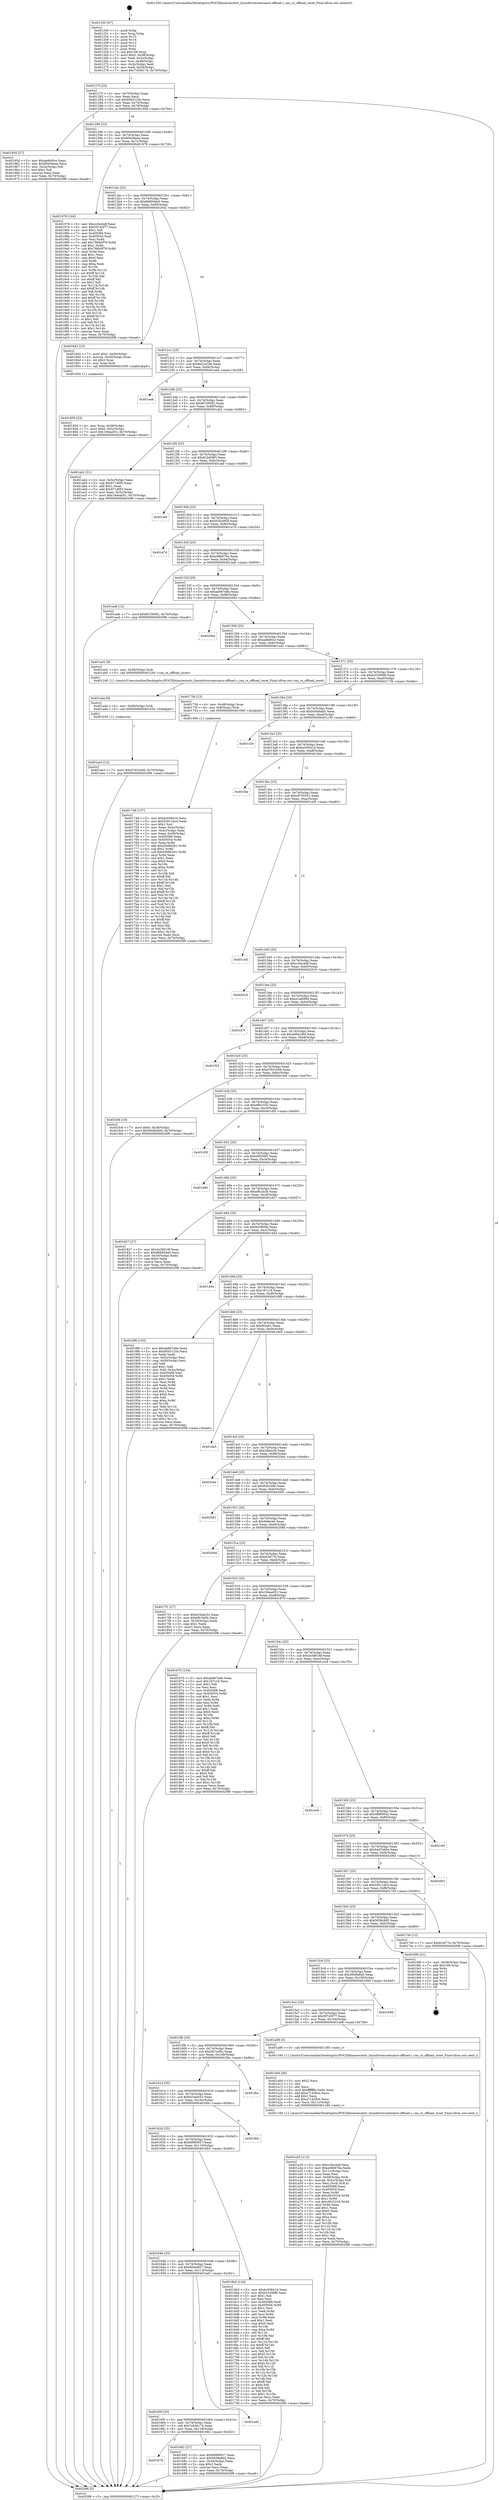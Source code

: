 digraph "0x401250" {
  label = "0x401250 (/mnt/c/Users/mathe/Desktop/tcc/POCII/binaries/extr_linuxdriversnetcanrx-offload.c_can_rx_offload_reset_Final-ollvm.out::main(0))"
  labelloc = "t"
  node[shape=record]

  Entry [label="",width=0.3,height=0.3,shape=circle,fillcolor=black,style=filled]
  "0x40127f" [label="{
     0x40127f [23]\l
     | [instrs]\l
     &nbsp;&nbsp;0x40127f \<+3\>: mov -0x70(%rbp),%eax\l
     &nbsp;&nbsp;0x401282 \<+2\>: mov %eax,%ecx\l
     &nbsp;&nbsp;0x401284 \<+6\>: sub $0x8563125e,%ecx\l
     &nbsp;&nbsp;0x40128a \<+3\>: mov %eax,-0x74(%rbp)\l
     &nbsp;&nbsp;0x40128d \<+3\>: mov %ecx,-0x78(%rbp)\l
     &nbsp;&nbsp;0x401290 \<+6\>: je 000000000040195d \<main+0x70d\>\l
  }"]
  "0x40195d" [label="{
     0x40195d [27]\l
     | [instrs]\l
     &nbsp;&nbsp;0x40195d \<+5\>: mov $0xaefe00ce,%eax\l
     &nbsp;&nbsp;0x401962 \<+5\>: mov $0x85e56eaa,%ecx\l
     &nbsp;&nbsp;0x401967 \<+3\>: mov -0x2a(%rbp),%dl\l
     &nbsp;&nbsp;0x40196a \<+3\>: test $0x1,%dl\l
     &nbsp;&nbsp;0x40196d \<+3\>: cmovne %ecx,%eax\l
     &nbsp;&nbsp;0x401970 \<+3\>: mov %eax,-0x70(%rbp)\l
     &nbsp;&nbsp;0x401973 \<+5\>: jmp 00000000004020f6 \<main+0xea6\>\l
  }"]
  "0x401296" [label="{
     0x401296 [22]\l
     | [instrs]\l
     &nbsp;&nbsp;0x401296 \<+5\>: jmp 000000000040129b \<main+0x4b\>\l
     &nbsp;&nbsp;0x40129b \<+3\>: mov -0x74(%rbp),%eax\l
     &nbsp;&nbsp;0x40129e \<+5\>: sub $0x85e56eaa,%eax\l
     &nbsp;&nbsp;0x4012a3 \<+3\>: mov %eax,-0x7c(%rbp)\l
     &nbsp;&nbsp;0x4012a6 \<+6\>: je 0000000000401978 \<main+0x728\>\l
  }"]
  Exit [label="",width=0.3,height=0.3,shape=circle,fillcolor=black,style=filled,peripheries=2]
  "0x401978" [label="{
     0x401978 [144]\l
     | [instrs]\l
     &nbsp;&nbsp;0x401978 \<+5\>: mov $0xcc0ecbdf,%eax\l
     &nbsp;&nbsp;0x40197d \<+5\>: mov $0x59745f77,%ecx\l
     &nbsp;&nbsp;0x401982 \<+2\>: mov $0x1,%dl\l
     &nbsp;&nbsp;0x401984 \<+7\>: mov 0x405068,%esi\l
     &nbsp;&nbsp;0x40198b \<+7\>: mov 0x405054,%edi\l
     &nbsp;&nbsp;0x401992 \<+3\>: mov %esi,%r8d\l
     &nbsp;&nbsp;0x401995 \<+7\>: add $0x786b0f79,%r8d\l
     &nbsp;&nbsp;0x40199c \<+4\>: sub $0x1,%r8d\l
     &nbsp;&nbsp;0x4019a0 \<+7\>: sub $0x786b0f79,%r8d\l
     &nbsp;&nbsp;0x4019a7 \<+4\>: imul %r8d,%esi\l
     &nbsp;&nbsp;0x4019ab \<+3\>: and $0x1,%esi\l
     &nbsp;&nbsp;0x4019ae \<+3\>: cmp $0x0,%esi\l
     &nbsp;&nbsp;0x4019b1 \<+4\>: sete %r9b\l
     &nbsp;&nbsp;0x4019b5 \<+3\>: cmp $0xa,%edi\l
     &nbsp;&nbsp;0x4019b8 \<+4\>: setl %r10b\l
     &nbsp;&nbsp;0x4019bc \<+3\>: mov %r9b,%r11b\l
     &nbsp;&nbsp;0x4019bf \<+4\>: xor $0xff,%r11b\l
     &nbsp;&nbsp;0x4019c3 \<+3\>: mov %r10b,%bl\l
     &nbsp;&nbsp;0x4019c6 \<+3\>: xor $0xff,%bl\l
     &nbsp;&nbsp;0x4019c9 \<+3\>: xor $0x1,%dl\l
     &nbsp;&nbsp;0x4019cc \<+3\>: mov %r11b,%r14b\l
     &nbsp;&nbsp;0x4019cf \<+4\>: and $0xff,%r14b\l
     &nbsp;&nbsp;0x4019d3 \<+3\>: and %dl,%r9b\l
     &nbsp;&nbsp;0x4019d6 \<+3\>: mov %bl,%r15b\l
     &nbsp;&nbsp;0x4019d9 \<+4\>: and $0xff,%r15b\l
     &nbsp;&nbsp;0x4019dd \<+3\>: and %dl,%r10b\l
     &nbsp;&nbsp;0x4019e0 \<+3\>: or %r9b,%r14b\l
     &nbsp;&nbsp;0x4019e3 \<+3\>: or %r10b,%r15b\l
     &nbsp;&nbsp;0x4019e6 \<+3\>: xor %r15b,%r14b\l
     &nbsp;&nbsp;0x4019e9 \<+3\>: or %bl,%r11b\l
     &nbsp;&nbsp;0x4019ec \<+4\>: xor $0xff,%r11b\l
     &nbsp;&nbsp;0x4019f0 \<+3\>: or $0x1,%dl\l
     &nbsp;&nbsp;0x4019f3 \<+3\>: and %dl,%r11b\l
     &nbsp;&nbsp;0x4019f6 \<+3\>: or %r11b,%r14b\l
     &nbsp;&nbsp;0x4019f9 \<+4\>: test $0x1,%r14b\l
     &nbsp;&nbsp;0x4019fd \<+3\>: cmovne %ecx,%eax\l
     &nbsp;&nbsp;0x401a00 \<+3\>: mov %eax,-0x70(%rbp)\l
     &nbsp;&nbsp;0x401a03 \<+5\>: jmp 00000000004020f6 \<main+0xea6\>\l
  }"]
  "0x4012ac" [label="{
     0x4012ac [22]\l
     | [instrs]\l
     &nbsp;&nbsp;0x4012ac \<+5\>: jmp 00000000004012b1 \<main+0x61\>\l
     &nbsp;&nbsp;0x4012b1 \<+3\>: mov -0x74(%rbp),%eax\l
     &nbsp;&nbsp;0x4012b4 \<+5\>: sub $0x86693da0,%eax\l
     &nbsp;&nbsp;0x4012b9 \<+3\>: mov %eax,-0x80(%rbp)\l
     &nbsp;&nbsp;0x4012bc \<+6\>: je 0000000000401842 \<main+0x5f2\>\l
  }"]
  "0x401ae3" [label="{
     0x401ae3 [12]\l
     | [instrs]\l
     &nbsp;&nbsp;0x401ae3 \<+7\>: movl $0xd7931b56,-0x70(%rbp)\l
     &nbsp;&nbsp;0x401aea \<+5\>: jmp 00000000004020f6 \<main+0xea6\>\l
  }"]
  "0x401842" [label="{
     0x401842 [23]\l
     | [instrs]\l
     &nbsp;&nbsp;0x401842 \<+7\>: movl $0x1,-0x50(%rbp)\l
     &nbsp;&nbsp;0x401849 \<+4\>: movslq -0x50(%rbp),%rax\l
     &nbsp;&nbsp;0x40184d \<+4\>: shl $0x2,%rax\l
     &nbsp;&nbsp;0x401851 \<+3\>: mov %rax,%rdi\l
     &nbsp;&nbsp;0x401854 \<+5\>: call 0000000000401050 \<malloc@plt\>\l
     | [calls]\l
     &nbsp;&nbsp;0x401050 \{1\} (unknown)\l
  }"]
  "0x4012c2" [label="{
     0x4012c2 [25]\l
     | [instrs]\l
     &nbsp;&nbsp;0x4012c2 \<+5\>: jmp 00000000004012c7 \<main+0x77\>\l
     &nbsp;&nbsp;0x4012c7 \<+3\>: mov -0x74(%rbp),%eax\l
     &nbsp;&nbsp;0x4012ca \<+5\>: sub $0x8e22e34e,%eax\l
     &nbsp;&nbsp;0x4012cf \<+6\>: mov %eax,-0x84(%rbp)\l
     &nbsp;&nbsp;0x4012d5 \<+6\>: je 0000000000401ea8 \<main+0xc58\>\l
  }"]
  "0x401ada" [label="{
     0x401ada [9]\l
     | [instrs]\l
     &nbsp;&nbsp;0x401ada \<+4\>: mov -0x58(%rbp),%rdi\l
     &nbsp;&nbsp;0x401ade \<+5\>: call 0000000000401030 \<free@plt\>\l
     | [calls]\l
     &nbsp;&nbsp;0x401030 \{1\} (unknown)\l
  }"]
  "0x401ea8" [label="{
     0x401ea8\l
  }", style=dashed]
  "0x4012db" [label="{
     0x4012db [25]\l
     | [instrs]\l
     &nbsp;&nbsp;0x4012db \<+5\>: jmp 00000000004012e0 \<main+0x90\>\l
     &nbsp;&nbsp;0x4012e0 \<+3\>: mov -0x74(%rbp),%eax\l
     &nbsp;&nbsp;0x4012e3 \<+5\>: sub $0x8f159562,%eax\l
     &nbsp;&nbsp;0x4012e8 \<+6\>: mov %eax,-0x88(%rbp)\l
     &nbsp;&nbsp;0x4012ee \<+6\>: je 0000000000401ab2 \<main+0x862\>\l
  }"]
  "0x401a35" [label="{
     0x401a35 [113]\l
     | [instrs]\l
     &nbsp;&nbsp;0x401a35 \<+5\>: mov $0xcc0ecbdf,%ecx\l
     &nbsp;&nbsp;0x401a3a \<+5\>: mov $0xa58b676a,%edx\l
     &nbsp;&nbsp;0x401a3f \<+6\>: mov -0x11c(%rbp),%esi\l
     &nbsp;&nbsp;0x401a45 \<+3\>: imul %eax,%esi\l
     &nbsp;&nbsp;0x401a48 \<+4\>: mov -0x58(%rbp),%rdi\l
     &nbsp;&nbsp;0x401a4c \<+4\>: movslq -0x5c(%rbp),%r8\l
     &nbsp;&nbsp;0x401a50 \<+4\>: mov %esi,(%rdi,%r8,4)\l
     &nbsp;&nbsp;0x401a54 \<+7\>: mov 0x405068,%eax\l
     &nbsp;&nbsp;0x401a5b \<+7\>: mov 0x405054,%esi\l
     &nbsp;&nbsp;0x401a62 \<+3\>: mov %eax,%r9d\l
     &nbsp;&nbsp;0x401a65 \<+7\>: add $0xcf433316,%r9d\l
     &nbsp;&nbsp;0x401a6c \<+4\>: sub $0x1,%r9d\l
     &nbsp;&nbsp;0x401a70 \<+7\>: sub $0xcf433316,%r9d\l
     &nbsp;&nbsp;0x401a77 \<+4\>: imul %r9d,%eax\l
     &nbsp;&nbsp;0x401a7b \<+3\>: and $0x1,%eax\l
     &nbsp;&nbsp;0x401a7e \<+3\>: cmp $0x0,%eax\l
     &nbsp;&nbsp;0x401a81 \<+4\>: sete %r10b\l
     &nbsp;&nbsp;0x401a85 \<+3\>: cmp $0xa,%esi\l
     &nbsp;&nbsp;0x401a88 \<+4\>: setl %r11b\l
     &nbsp;&nbsp;0x401a8c \<+3\>: mov %r10b,%bl\l
     &nbsp;&nbsp;0x401a8f \<+3\>: and %r11b,%bl\l
     &nbsp;&nbsp;0x401a92 \<+3\>: xor %r11b,%r10b\l
     &nbsp;&nbsp;0x401a95 \<+3\>: or %r10b,%bl\l
     &nbsp;&nbsp;0x401a98 \<+3\>: test $0x1,%bl\l
     &nbsp;&nbsp;0x401a9b \<+3\>: cmovne %edx,%ecx\l
     &nbsp;&nbsp;0x401a9e \<+3\>: mov %ecx,-0x70(%rbp)\l
     &nbsp;&nbsp;0x401aa1 \<+5\>: jmp 00000000004020f6 \<main+0xea6\>\l
  }"]
  "0x401ab2" [label="{
     0x401ab2 [31]\l
     | [instrs]\l
     &nbsp;&nbsp;0x401ab2 \<+3\>: mov -0x5c(%rbp),%eax\l
     &nbsp;&nbsp;0x401ab5 \<+5\>: sub $0x871d0f3,%eax\l
     &nbsp;&nbsp;0x401aba \<+3\>: add $0x1,%eax\l
     &nbsp;&nbsp;0x401abd \<+5\>: add $0x871d0f3,%eax\l
     &nbsp;&nbsp;0x401ac2 \<+3\>: mov %eax,-0x5c(%rbp)\l
     &nbsp;&nbsp;0x401ac5 \<+7\>: movl $0x194ea051,-0x70(%rbp)\l
     &nbsp;&nbsp;0x401acc \<+5\>: jmp 00000000004020f6 \<main+0xea6\>\l
  }"]
  "0x4012f4" [label="{
     0x4012f4 [25]\l
     | [instrs]\l
     &nbsp;&nbsp;0x4012f4 \<+5\>: jmp 00000000004012f9 \<main+0xa9\>\l
     &nbsp;&nbsp;0x4012f9 \<+3\>: mov -0x74(%rbp),%eax\l
     &nbsp;&nbsp;0x4012fc \<+5\>: sub $0x91bd58f3,%eax\l
     &nbsp;&nbsp;0x401301 \<+6\>: mov %eax,-0x8c(%rbp)\l
     &nbsp;&nbsp;0x401307 \<+6\>: je 0000000000401aef \<main+0x89f\>\l
  }"]
  "0x401a0d" [label="{
     0x401a0d [40]\l
     | [instrs]\l
     &nbsp;&nbsp;0x401a0d \<+5\>: mov $0x2,%ecx\l
     &nbsp;&nbsp;0x401a12 \<+1\>: cltd\l
     &nbsp;&nbsp;0x401a13 \<+2\>: idiv %ecx\l
     &nbsp;&nbsp;0x401a15 \<+6\>: imul $0xfffffffe,%edx,%ecx\l
     &nbsp;&nbsp;0x401a1b \<+6\>: add $0xa71426ce,%ecx\l
     &nbsp;&nbsp;0x401a21 \<+3\>: add $0x1,%ecx\l
     &nbsp;&nbsp;0x401a24 \<+6\>: sub $0xa71426ce,%ecx\l
     &nbsp;&nbsp;0x401a2a \<+6\>: mov %ecx,-0x11c(%rbp)\l
     &nbsp;&nbsp;0x401a30 \<+5\>: call 0000000000401160 \<next_i\>\l
     | [calls]\l
     &nbsp;&nbsp;0x401160 \{1\} (/mnt/c/Users/mathe/Desktop/tcc/POCII/binaries/extr_linuxdriversnetcanrx-offload.c_can_rx_offload_reset_Final-ollvm.out::next_i)\l
  }"]
  "0x401aef" [label="{
     0x401aef\l
  }", style=dashed]
  "0x40130d" [label="{
     0x40130d [25]\l
     | [instrs]\l
     &nbsp;&nbsp;0x40130d \<+5\>: jmp 0000000000401312 \<main+0xc2\>\l
     &nbsp;&nbsp;0x401312 \<+3\>: mov -0x74(%rbp),%eax\l
     &nbsp;&nbsp;0x401315 \<+5\>: sub $0x9282d65f,%eax\l
     &nbsp;&nbsp;0x40131a \<+6\>: mov %eax,-0x90(%rbp)\l
     &nbsp;&nbsp;0x401320 \<+6\>: je 0000000000401e7d \<main+0xc2d\>\l
  }"]
  "0x401859" [label="{
     0x401859 [23]\l
     | [instrs]\l
     &nbsp;&nbsp;0x401859 \<+4\>: mov %rax,-0x58(%rbp)\l
     &nbsp;&nbsp;0x40185d \<+7\>: movl $0x0,-0x5c(%rbp)\l
     &nbsp;&nbsp;0x401864 \<+7\>: movl $0x194ea051,-0x70(%rbp)\l
     &nbsp;&nbsp;0x40186b \<+5\>: jmp 00000000004020f6 \<main+0xea6\>\l
  }"]
  "0x401e7d" [label="{
     0x401e7d\l
  }", style=dashed]
  "0x401326" [label="{
     0x401326 [25]\l
     | [instrs]\l
     &nbsp;&nbsp;0x401326 \<+5\>: jmp 000000000040132b \<main+0xdb\>\l
     &nbsp;&nbsp;0x40132b \<+3\>: mov -0x74(%rbp),%eax\l
     &nbsp;&nbsp;0x40132e \<+5\>: sub $0xa58b676a,%eax\l
     &nbsp;&nbsp;0x401333 \<+6\>: mov %eax,-0x94(%rbp)\l
     &nbsp;&nbsp;0x401339 \<+6\>: je 0000000000401aa6 \<main+0x856\>\l
  }"]
  "0x401748" [label="{
     0x401748 [157]\l
     | [instrs]\l
     &nbsp;&nbsp;0x401748 \<+5\>: mov $0xbc05641d,%ecx\l
     &nbsp;&nbsp;0x40174d \<+5\>: mov $0x55611dc4,%edx\l
     &nbsp;&nbsp;0x401752 \<+3\>: mov $0x1,%sil\l
     &nbsp;&nbsp;0x401755 \<+3\>: mov %eax,-0x4c(%rbp)\l
     &nbsp;&nbsp;0x401758 \<+3\>: mov -0x4c(%rbp),%eax\l
     &nbsp;&nbsp;0x40175b \<+3\>: mov %eax,-0x30(%rbp)\l
     &nbsp;&nbsp;0x40175e \<+7\>: mov 0x405068,%eax\l
     &nbsp;&nbsp;0x401765 \<+8\>: mov 0x405054,%r8d\l
     &nbsp;&nbsp;0x40176d \<+3\>: mov %eax,%r9d\l
     &nbsp;&nbsp;0x401770 \<+7\>: add $0xd3b80261,%r9d\l
     &nbsp;&nbsp;0x401777 \<+4\>: sub $0x1,%r9d\l
     &nbsp;&nbsp;0x40177b \<+7\>: sub $0xd3b80261,%r9d\l
     &nbsp;&nbsp;0x401782 \<+4\>: imul %r9d,%eax\l
     &nbsp;&nbsp;0x401786 \<+3\>: and $0x1,%eax\l
     &nbsp;&nbsp;0x401789 \<+3\>: cmp $0x0,%eax\l
     &nbsp;&nbsp;0x40178c \<+4\>: sete %r10b\l
     &nbsp;&nbsp;0x401790 \<+4\>: cmp $0xa,%r8d\l
     &nbsp;&nbsp;0x401794 \<+4\>: setl %r11b\l
     &nbsp;&nbsp;0x401798 \<+3\>: mov %r10b,%bl\l
     &nbsp;&nbsp;0x40179b \<+3\>: xor $0xff,%bl\l
     &nbsp;&nbsp;0x40179e \<+3\>: mov %r11b,%r14b\l
     &nbsp;&nbsp;0x4017a1 \<+4\>: xor $0xff,%r14b\l
     &nbsp;&nbsp;0x4017a5 \<+4\>: xor $0x1,%sil\l
     &nbsp;&nbsp;0x4017a9 \<+3\>: mov %bl,%r15b\l
     &nbsp;&nbsp;0x4017ac \<+4\>: and $0xff,%r15b\l
     &nbsp;&nbsp;0x4017b0 \<+3\>: and %sil,%r10b\l
     &nbsp;&nbsp;0x4017b3 \<+3\>: mov %r14b,%r12b\l
     &nbsp;&nbsp;0x4017b6 \<+4\>: and $0xff,%r12b\l
     &nbsp;&nbsp;0x4017ba \<+3\>: and %sil,%r11b\l
     &nbsp;&nbsp;0x4017bd \<+3\>: or %r10b,%r15b\l
     &nbsp;&nbsp;0x4017c0 \<+3\>: or %r11b,%r12b\l
     &nbsp;&nbsp;0x4017c3 \<+3\>: xor %r12b,%r15b\l
     &nbsp;&nbsp;0x4017c6 \<+3\>: or %r14b,%bl\l
     &nbsp;&nbsp;0x4017c9 \<+3\>: xor $0xff,%bl\l
     &nbsp;&nbsp;0x4017cc \<+4\>: or $0x1,%sil\l
     &nbsp;&nbsp;0x4017d0 \<+3\>: and %sil,%bl\l
     &nbsp;&nbsp;0x4017d3 \<+3\>: or %bl,%r15b\l
     &nbsp;&nbsp;0x4017d6 \<+4\>: test $0x1,%r15b\l
     &nbsp;&nbsp;0x4017da \<+3\>: cmovne %edx,%ecx\l
     &nbsp;&nbsp;0x4017dd \<+3\>: mov %ecx,-0x70(%rbp)\l
     &nbsp;&nbsp;0x4017e0 \<+5\>: jmp 00000000004020f6 \<main+0xea6\>\l
  }"]
  "0x401aa6" [label="{
     0x401aa6 [12]\l
     | [instrs]\l
     &nbsp;&nbsp;0x401aa6 \<+7\>: movl $0x8f159562,-0x70(%rbp)\l
     &nbsp;&nbsp;0x401aad \<+5\>: jmp 00000000004020f6 \<main+0xea6\>\l
  }"]
  "0x40133f" [label="{
     0x40133f [25]\l
     | [instrs]\l
     &nbsp;&nbsp;0x40133f \<+5\>: jmp 0000000000401344 \<main+0xf4\>\l
     &nbsp;&nbsp;0x401344 \<+3\>: mov -0x74(%rbp),%eax\l
     &nbsp;&nbsp;0x401347 \<+5\>: sub $0xab667a9e,%eax\l
     &nbsp;&nbsp;0x40134c \<+6\>: mov %eax,-0x98(%rbp)\l
     &nbsp;&nbsp;0x401352 \<+6\>: je 000000000040200a \<main+0xdba\>\l
  }"]
  "0x401250" [label="{
     0x401250 [47]\l
     | [instrs]\l
     &nbsp;&nbsp;0x401250 \<+1\>: push %rbp\l
     &nbsp;&nbsp;0x401251 \<+3\>: mov %rsp,%rbp\l
     &nbsp;&nbsp;0x401254 \<+2\>: push %r15\l
     &nbsp;&nbsp;0x401256 \<+2\>: push %r14\l
     &nbsp;&nbsp;0x401258 \<+2\>: push %r13\l
     &nbsp;&nbsp;0x40125a \<+2\>: push %r12\l
     &nbsp;&nbsp;0x40125c \<+1\>: push %rbx\l
     &nbsp;&nbsp;0x40125d \<+7\>: sub $0x108,%rsp\l
     &nbsp;&nbsp;0x401264 \<+7\>: movl $0x0,-0x38(%rbp)\l
     &nbsp;&nbsp;0x40126b \<+3\>: mov %edi,-0x3c(%rbp)\l
     &nbsp;&nbsp;0x40126e \<+4\>: mov %rsi,-0x48(%rbp)\l
     &nbsp;&nbsp;0x401272 \<+3\>: mov -0x3c(%rbp),%edi\l
     &nbsp;&nbsp;0x401275 \<+3\>: mov %edi,-0x34(%rbp)\l
     &nbsp;&nbsp;0x401278 \<+7\>: movl $0x7c936174,-0x70(%rbp)\l
  }"]
  "0x40200a" [label="{
     0x40200a\l
  }", style=dashed]
  "0x401358" [label="{
     0x401358 [25]\l
     | [instrs]\l
     &nbsp;&nbsp;0x401358 \<+5\>: jmp 000000000040135d \<main+0x10d\>\l
     &nbsp;&nbsp;0x40135d \<+3\>: mov -0x74(%rbp),%eax\l
     &nbsp;&nbsp;0x401360 \<+5\>: sub $0xaefe00ce,%eax\l
     &nbsp;&nbsp;0x401365 \<+6\>: mov %eax,-0x9c(%rbp)\l
     &nbsp;&nbsp;0x40136b \<+6\>: je 0000000000401ad1 \<main+0x881\>\l
  }"]
  "0x4020f6" [label="{
     0x4020f6 [5]\l
     | [instrs]\l
     &nbsp;&nbsp;0x4020f6 \<+5\>: jmp 000000000040127f \<main+0x2f\>\l
  }"]
  "0x401ad1" [label="{
     0x401ad1 [9]\l
     | [instrs]\l
     &nbsp;&nbsp;0x401ad1 \<+4\>: mov -0x58(%rbp),%rdi\l
     &nbsp;&nbsp;0x401ad5 \<+5\>: call 0000000000401240 \<can_rx_offload_reset\>\l
     | [calls]\l
     &nbsp;&nbsp;0x401240 \{1\} (/mnt/c/Users/mathe/Desktop/tcc/POCII/binaries/extr_linuxdriversnetcanrx-offload.c_can_rx_offload_reset_Final-ollvm.out::can_rx_offload_reset)\l
  }"]
  "0x401371" [label="{
     0x401371 [25]\l
     | [instrs]\l
     &nbsp;&nbsp;0x401371 \<+5\>: jmp 0000000000401376 \<main+0x126\>\l
     &nbsp;&nbsp;0x401376 \<+3\>: mov -0x74(%rbp),%eax\l
     &nbsp;&nbsp;0x401379 \<+5\>: sub $0xb33390f6,%eax\l
     &nbsp;&nbsp;0x40137e \<+6\>: mov %eax,-0xa0(%rbp)\l
     &nbsp;&nbsp;0x401384 \<+6\>: je 000000000040173b \<main+0x4eb\>\l
  }"]
  "0x401678" [label="{
     0x401678\l
  }", style=dashed]
  "0x40173b" [label="{
     0x40173b [13]\l
     | [instrs]\l
     &nbsp;&nbsp;0x40173b \<+4\>: mov -0x48(%rbp),%rax\l
     &nbsp;&nbsp;0x40173f \<+4\>: mov 0x8(%rax),%rdi\l
     &nbsp;&nbsp;0x401743 \<+5\>: call 0000000000401060 \<atoi@plt\>\l
     | [calls]\l
     &nbsp;&nbsp;0x401060 \{1\} (unknown)\l
  }"]
  "0x40138a" [label="{
     0x40138a [25]\l
     | [instrs]\l
     &nbsp;&nbsp;0x40138a \<+5\>: jmp 000000000040138f \<main+0x13f\>\l
     &nbsp;&nbsp;0x40138f \<+3\>: mov -0x74(%rbp),%eax\l
     &nbsp;&nbsp;0x401392 \<+5\>: sub $0xb50ebab5,%eax\l
     &nbsp;&nbsp;0x401397 \<+6\>: mov %eax,-0xa4(%rbp)\l
     &nbsp;&nbsp;0x40139d \<+6\>: je 0000000000401c39 \<main+0x9e9\>\l
  }"]
  "0x401682" [label="{
     0x401682 [27]\l
     | [instrs]\l
     &nbsp;&nbsp;0x401682 \<+5\>: mov $0x699f0927,%eax\l
     &nbsp;&nbsp;0x401687 \<+5\>: mov $0x5658e8d2,%ecx\l
     &nbsp;&nbsp;0x40168c \<+3\>: mov -0x34(%rbp),%edx\l
     &nbsp;&nbsp;0x40168f \<+3\>: cmp $0x2,%edx\l
     &nbsp;&nbsp;0x401692 \<+3\>: cmovne %ecx,%eax\l
     &nbsp;&nbsp;0x401695 \<+3\>: mov %eax,-0x70(%rbp)\l
     &nbsp;&nbsp;0x401698 \<+5\>: jmp 00000000004020f6 \<main+0xea6\>\l
  }"]
  "0x401c39" [label="{
     0x401c39\l
  }", style=dashed]
  "0x4013a3" [label="{
     0x4013a3 [25]\l
     | [instrs]\l
     &nbsp;&nbsp;0x4013a3 \<+5\>: jmp 00000000004013a8 \<main+0x158\>\l
     &nbsp;&nbsp;0x4013a8 \<+3\>: mov -0x74(%rbp),%eax\l
     &nbsp;&nbsp;0x4013ab \<+5\>: sub $0xbc05641d,%eax\l
     &nbsp;&nbsp;0x4013b0 \<+6\>: mov %eax,-0xa8(%rbp)\l
     &nbsp;&nbsp;0x4013b6 \<+6\>: je 0000000000401fee \<main+0xd9e\>\l
  }"]
  "0x40165f" [label="{
     0x40165f [25]\l
     | [instrs]\l
     &nbsp;&nbsp;0x40165f \<+5\>: jmp 0000000000401664 \<main+0x414\>\l
     &nbsp;&nbsp;0x401664 \<+3\>: mov -0x74(%rbp),%eax\l
     &nbsp;&nbsp;0x401667 \<+5\>: sub $0x7c936174,%eax\l
     &nbsp;&nbsp;0x40166c \<+6\>: mov %eax,-0x118(%rbp)\l
     &nbsp;&nbsp;0x401672 \<+6\>: je 0000000000401682 \<main+0x432\>\l
  }"]
  "0x401fee" [label="{
     0x401fee\l
  }", style=dashed]
  "0x4013bc" [label="{
     0x4013bc [25]\l
     | [instrs]\l
     &nbsp;&nbsp;0x4013bc \<+5\>: jmp 00000000004013c1 \<main+0x171\>\l
     &nbsp;&nbsp;0x4013c1 \<+3\>: mov -0x74(%rbp),%eax\l
     &nbsp;&nbsp;0x4013c4 \<+5\>: sub $0xc8705551,%eax\l
     &nbsp;&nbsp;0x4013c9 \<+6\>: mov %eax,-0xac(%rbp)\l
     &nbsp;&nbsp;0x4013cf \<+6\>: je 0000000000401cd5 \<main+0xa85\>\l
  }"]
  "0x401ed2" [label="{
     0x401ed2\l
  }", style=dashed]
  "0x401cd5" [label="{
     0x401cd5\l
  }", style=dashed]
  "0x4013d5" [label="{
     0x4013d5 [25]\l
     | [instrs]\l
     &nbsp;&nbsp;0x4013d5 \<+5\>: jmp 00000000004013da \<main+0x18a\>\l
     &nbsp;&nbsp;0x4013da \<+3\>: mov -0x74(%rbp),%eax\l
     &nbsp;&nbsp;0x4013dd \<+5\>: sub $0xcc0ecbdf,%eax\l
     &nbsp;&nbsp;0x4013e2 \<+6\>: mov %eax,-0xb0(%rbp)\l
     &nbsp;&nbsp;0x4013e8 \<+6\>: je 0000000000402016 \<main+0xdc6\>\l
  }"]
  "0x401646" [label="{
     0x401646 [25]\l
     | [instrs]\l
     &nbsp;&nbsp;0x401646 \<+5\>: jmp 000000000040164b \<main+0x3fb\>\l
     &nbsp;&nbsp;0x40164b \<+3\>: mov -0x74(%rbp),%eax\l
     &nbsp;&nbsp;0x40164e \<+5\>: sub $0x6b0edf27,%eax\l
     &nbsp;&nbsp;0x401653 \<+6\>: mov %eax,-0x114(%rbp)\l
     &nbsp;&nbsp;0x401659 \<+6\>: je 0000000000401ed2 \<main+0xc82\>\l
  }"]
  "0x402016" [label="{
     0x402016\l
  }", style=dashed]
  "0x4013ee" [label="{
     0x4013ee [25]\l
     | [instrs]\l
     &nbsp;&nbsp;0x4013ee \<+5\>: jmp 00000000004013f3 \<main+0x1a3\>\l
     &nbsp;&nbsp;0x4013f3 \<+3\>: mov -0x74(%rbp),%eax\l
     &nbsp;&nbsp;0x4013f6 \<+5\>: sub $0xd1a60f94,%eax\l
     &nbsp;&nbsp;0x4013fb \<+6\>: mov %eax,-0xb4(%rbp)\l
     &nbsp;&nbsp;0x401401 \<+6\>: je 0000000000401b7f \<main+0x92f\>\l
  }"]
  "0x4016b5" [label="{
     0x4016b5 [134]\l
     | [instrs]\l
     &nbsp;&nbsp;0x4016b5 \<+5\>: mov $0xbc05641d,%eax\l
     &nbsp;&nbsp;0x4016ba \<+5\>: mov $0xb33390f6,%ecx\l
     &nbsp;&nbsp;0x4016bf \<+2\>: mov $0x1,%dl\l
     &nbsp;&nbsp;0x4016c1 \<+2\>: xor %esi,%esi\l
     &nbsp;&nbsp;0x4016c3 \<+7\>: mov 0x405068,%edi\l
     &nbsp;&nbsp;0x4016ca \<+8\>: mov 0x405054,%r8d\l
     &nbsp;&nbsp;0x4016d2 \<+3\>: sub $0x1,%esi\l
     &nbsp;&nbsp;0x4016d5 \<+3\>: mov %edi,%r9d\l
     &nbsp;&nbsp;0x4016d8 \<+3\>: add %esi,%r9d\l
     &nbsp;&nbsp;0x4016db \<+4\>: imul %r9d,%edi\l
     &nbsp;&nbsp;0x4016df \<+3\>: and $0x1,%edi\l
     &nbsp;&nbsp;0x4016e2 \<+3\>: cmp $0x0,%edi\l
     &nbsp;&nbsp;0x4016e5 \<+4\>: sete %r10b\l
     &nbsp;&nbsp;0x4016e9 \<+4\>: cmp $0xa,%r8d\l
     &nbsp;&nbsp;0x4016ed \<+4\>: setl %r11b\l
     &nbsp;&nbsp;0x4016f1 \<+3\>: mov %r10b,%bl\l
     &nbsp;&nbsp;0x4016f4 \<+3\>: xor $0xff,%bl\l
     &nbsp;&nbsp;0x4016f7 \<+3\>: mov %r11b,%r14b\l
     &nbsp;&nbsp;0x4016fa \<+4\>: xor $0xff,%r14b\l
     &nbsp;&nbsp;0x4016fe \<+3\>: xor $0x0,%dl\l
     &nbsp;&nbsp;0x401701 \<+3\>: mov %bl,%r15b\l
     &nbsp;&nbsp;0x401704 \<+4\>: and $0x0,%r15b\l
     &nbsp;&nbsp;0x401708 \<+3\>: and %dl,%r10b\l
     &nbsp;&nbsp;0x40170b \<+3\>: mov %r14b,%r12b\l
     &nbsp;&nbsp;0x40170e \<+4\>: and $0x0,%r12b\l
     &nbsp;&nbsp;0x401712 \<+3\>: and %dl,%r11b\l
     &nbsp;&nbsp;0x401715 \<+3\>: or %r10b,%r15b\l
     &nbsp;&nbsp;0x401718 \<+3\>: or %r11b,%r12b\l
     &nbsp;&nbsp;0x40171b \<+3\>: xor %r12b,%r15b\l
     &nbsp;&nbsp;0x40171e \<+3\>: or %r14b,%bl\l
     &nbsp;&nbsp;0x401721 \<+3\>: xor $0xff,%bl\l
     &nbsp;&nbsp;0x401724 \<+3\>: or $0x0,%dl\l
     &nbsp;&nbsp;0x401727 \<+2\>: and %dl,%bl\l
     &nbsp;&nbsp;0x401729 \<+3\>: or %bl,%r15b\l
     &nbsp;&nbsp;0x40172c \<+4\>: test $0x1,%r15b\l
     &nbsp;&nbsp;0x401730 \<+3\>: cmovne %ecx,%eax\l
     &nbsp;&nbsp;0x401733 \<+3\>: mov %eax,-0x70(%rbp)\l
     &nbsp;&nbsp;0x401736 \<+5\>: jmp 00000000004020f6 \<main+0xea6\>\l
  }"]
  "0x401b7f" [label="{
     0x401b7f\l
  }", style=dashed]
  "0x401407" [label="{
     0x401407 [25]\l
     | [instrs]\l
     &nbsp;&nbsp;0x401407 \<+5\>: jmp 000000000040140c \<main+0x1bc\>\l
     &nbsp;&nbsp;0x40140c \<+3\>: mov -0x74(%rbp),%eax\l
     &nbsp;&nbsp;0x40140f \<+5\>: sub $0xd49a1f64,%eax\l
     &nbsp;&nbsp;0x401414 \<+6\>: mov %eax,-0xb8(%rbp)\l
     &nbsp;&nbsp;0x40141a \<+6\>: je 0000000000401f25 \<main+0xcd5\>\l
  }"]
  "0x40162d" [label="{
     0x40162d [25]\l
     | [instrs]\l
     &nbsp;&nbsp;0x40162d \<+5\>: jmp 0000000000401632 \<main+0x3e2\>\l
     &nbsp;&nbsp;0x401632 \<+3\>: mov -0x74(%rbp),%eax\l
     &nbsp;&nbsp;0x401635 \<+5\>: sub $0x699f0927,%eax\l
     &nbsp;&nbsp;0x40163a \<+6\>: mov %eax,-0x110(%rbp)\l
     &nbsp;&nbsp;0x401640 \<+6\>: je 00000000004016b5 \<main+0x465\>\l
  }"]
  "0x401f25" [label="{
     0x401f25\l
  }", style=dashed]
  "0x401420" [label="{
     0x401420 [25]\l
     | [instrs]\l
     &nbsp;&nbsp;0x401420 \<+5\>: jmp 0000000000401425 \<main+0x1d5\>\l
     &nbsp;&nbsp;0x401425 \<+3\>: mov -0x74(%rbp),%eax\l
     &nbsp;&nbsp;0x401428 \<+5\>: sub $0xd7931b56,%eax\l
     &nbsp;&nbsp;0x40142d \<+6\>: mov %eax,-0xbc(%rbp)\l
     &nbsp;&nbsp;0x401433 \<+6\>: je 0000000000401fc6 \<main+0xd76\>\l
  }"]
  "0x40180c" [label="{
     0x40180c\l
  }", style=dashed]
  "0x401fc6" [label="{
     0x401fc6 [19]\l
     | [instrs]\l
     &nbsp;&nbsp;0x401fc6 \<+7\>: movl $0x0,-0x38(%rbp)\l
     &nbsp;&nbsp;0x401fcd \<+7\>: movl $0x5658c9d5,-0x70(%rbp)\l
     &nbsp;&nbsp;0x401fd4 \<+5\>: jmp 00000000004020f6 \<main+0xea6\>\l
  }"]
  "0x401439" [label="{
     0x401439 [25]\l
     | [instrs]\l
     &nbsp;&nbsp;0x401439 \<+5\>: jmp 000000000040143e \<main+0x1ee\>\l
     &nbsp;&nbsp;0x40143e \<+3\>: mov -0x74(%rbp),%eax\l
     &nbsp;&nbsp;0x401441 \<+5\>: sub $0xd9b1f1fc,%eax\l
     &nbsp;&nbsp;0x401446 \<+6\>: mov %eax,-0xc0(%rbp)\l
     &nbsp;&nbsp;0x40144c \<+6\>: je 0000000000401d5f \<main+0xb0f\>\l
  }"]
  "0x401614" [label="{
     0x401614 [25]\l
     | [instrs]\l
     &nbsp;&nbsp;0x401614 \<+5\>: jmp 0000000000401619 \<main+0x3c9\>\l
     &nbsp;&nbsp;0x401619 \<+3\>: mov -0x74(%rbp),%eax\l
     &nbsp;&nbsp;0x40161c \<+5\>: sub $0x633adc53,%eax\l
     &nbsp;&nbsp;0x401621 \<+6\>: mov %eax,-0x10c(%rbp)\l
     &nbsp;&nbsp;0x401627 \<+6\>: je 000000000040180c \<main+0x5bc\>\l
  }"]
  "0x401d5f" [label="{
     0x401d5f\l
  }", style=dashed]
  "0x401452" [label="{
     0x401452 [25]\l
     | [instrs]\l
     &nbsp;&nbsp;0x401452 \<+5\>: jmp 0000000000401457 \<main+0x207\>\l
     &nbsp;&nbsp;0x401457 \<+3\>: mov -0x74(%rbp),%eax\l
     &nbsp;&nbsp;0x40145a \<+5\>: sub $0xe5f206f1,%eax\l
     &nbsp;&nbsp;0x40145f \<+6\>: mov %eax,-0xc4(%rbp)\l
     &nbsp;&nbsp;0x401465 \<+6\>: je 0000000000401e89 \<main+0xc39\>\l
  }"]
  "0x401fba" [label="{
     0x401fba\l
  }", style=dashed]
  "0x401e89" [label="{
     0x401e89\l
  }", style=dashed]
  "0x40146b" [label="{
     0x40146b [25]\l
     | [instrs]\l
     &nbsp;&nbsp;0x40146b \<+5\>: jmp 0000000000401470 \<main+0x220\>\l
     &nbsp;&nbsp;0x401470 \<+3\>: mov -0x74(%rbp),%eax\l
     &nbsp;&nbsp;0x401473 \<+5\>: sub $0xef61fa5b,%eax\l
     &nbsp;&nbsp;0x401478 \<+6\>: mov %eax,-0xc8(%rbp)\l
     &nbsp;&nbsp;0x40147e \<+6\>: je 0000000000401827 \<main+0x5d7\>\l
  }"]
  "0x4015fb" [label="{
     0x4015fb [25]\l
     | [instrs]\l
     &nbsp;&nbsp;0x4015fb \<+5\>: jmp 0000000000401600 \<main+0x3b0\>\l
     &nbsp;&nbsp;0x401600 \<+3\>: mov -0x74(%rbp),%eax\l
     &nbsp;&nbsp;0x401603 \<+5\>: sub $0x5b7cef5c,%eax\l
     &nbsp;&nbsp;0x401608 \<+6\>: mov %eax,-0x108(%rbp)\l
     &nbsp;&nbsp;0x40160e \<+6\>: je 0000000000401fba \<main+0xd6a\>\l
  }"]
  "0x401827" [label="{
     0x401827 [27]\l
     | [instrs]\l
     &nbsp;&nbsp;0x401827 \<+5\>: mov $0x3e38016f,%eax\l
     &nbsp;&nbsp;0x40182c \<+5\>: mov $0x86693da0,%ecx\l
     &nbsp;&nbsp;0x401831 \<+3\>: mov -0x30(%rbp),%edx\l
     &nbsp;&nbsp;0x401834 \<+3\>: cmp $0x0,%edx\l
     &nbsp;&nbsp;0x401837 \<+3\>: cmove %ecx,%eax\l
     &nbsp;&nbsp;0x40183a \<+3\>: mov %eax,-0x70(%rbp)\l
     &nbsp;&nbsp;0x40183d \<+5\>: jmp 00000000004020f6 \<main+0xea6\>\l
  }"]
  "0x401484" [label="{
     0x401484 [25]\l
     | [instrs]\l
     &nbsp;&nbsp;0x401484 \<+5\>: jmp 0000000000401489 \<main+0x239\>\l
     &nbsp;&nbsp;0x401489 \<+3\>: mov -0x74(%rbp),%eax\l
     &nbsp;&nbsp;0x40148c \<+5\>: sub $0xfcc0809a,%eax\l
     &nbsp;&nbsp;0x401491 \<+6\>: mov %eax,-0xcc(%rbp)\l
     &nbsp;&nbsp;0x401497 \<+6\>: je 0000000000401d44 \<main+0xaf4\>\l
  }"]
  "0x401a08" [label="{
     0x401a08 [5]\l
     | [instrs]\l
     &nbsp;&nbsp;0x401a08 \<+5\>: call 0000000000401160 \<next_i\>\l
     | [calls]\l
     &nbsp;&nbsp;0x401160 \{1\} (/mnt/c/Users/mathe/Desktop/tcc/POCII/binaries/extr_linuxdriversnetcanrx-offload.c_can_rx_offload_reset_Final-ollvm.out::next_i)\l
  }"]
  "0x401d44" [label="{
     0x401d44\l
  }", style=dashed]
  "0x40149d" [label="{
     0x40149d [25]\l
     | [instrs]\l
     &nbsp;&nbsp;0x40149d \<+5\>: jmp 00000000004014a2 \<main+0x252\>\l
     &nbsp;&nbsp;0x4014a2 \<+3\>: mov -0x74(%rbp),%eax\l
     &nbsp;&nbsp;0x4014a5 \<+5\>: sub $0x187c18,%eax\l
     &nbsp;&nbsp;0x4014aa \<+6\>: mov %eax,-0xd0(%rbp)\l
     &nbsp;&nbsp;0x4014b0 \<+6\>: je 00000000004018f6 \<main+0x6a6\>\l
  }"]
  "0x4015e2" [label="{
     0x4015e2 [25]\l
     | [instrs]\l
     &nbsp;&nbsp;0x4015e2 \<+5\>: jmp 00000000004015e7 \<main+0x397\>\l
     &nbsp;&nbsp;0x4015e7 \<+3\>: mov -0x74(%rbp),%eax\l
     &nbsp;&nbsp;0x4015ea \<+5\>: sub $0x59745f77,%eax\l
     &nbsp;&nbsp;0x4015ef \<+6\>: mov %eax,-0x104(%rbp)\l
     &nbsp;&nbsp;0x4015f5 \<+6\>: je 0000000000401a08 \<main+0x7b8\>\l
  }"]
  "0x4018f6" [label="{
     0x4018f6 [103]\l
     | [instrs]\l
     &nbsp;&nbsp;0x4018f6 \<+5\>: mov $0xab667a9e,%eax\l
     &nbsp;&nbsp;0x4018fb \<+5\>: mov $0x8563125e,%ecx\l
     &nbsp;&nbsp;0x401900 \<+2\>: xor %edx,%edx\l
     &nbsp;&nbsp;0x401902 \<+3\>: mov -0x5c(%rbp),%esi\l
     &nbsp;&nbsp;0x401905 \<+3\>: cmp -0x50(%rbp),%esi\l
     &nbsp;&nbsp;0x401908 \<+4\>: setl %dil\l
     &nbsp;&nbsp;0x40190c \<+4\>: and $0x1,%dil\l
     &nbsp;&nbsp;0x401910 \<+4\>: mov %dil,-0x2a(%rbp)\l
     &nbsp;&nbsp;0x401914 \<+7\>: mov 0x405068,%esi\l
     &nbsp;&nbsp;0x40191b \<+8\>: mov 0x405054,%r8d\l
     &nbsp;&nbsp;0x401923 \<+3\>: sub $0x1,%edx\l
     &nbsp;&nbsp;0x401926 \<+3\>: mov %esi,%r9d\l
     &nbsp;&nbsp;0x401929 \<+3\>: add %edx,%r9d\l
     &nbsp;&nbsp;0x40192c \<+4\>: imul %r9d,%esi\l
     &nbsp;&nbsp;0x401930 \<+3\>: and $0x1,%esi\l
     &nbsp;&nbsp;0x401933 \<+3\>: cmp $0x0,%esi\l
     &nbsp;&nbsp;0x401936 \<+4\>: sete %dil\l
     &nbsp;&nbsp;0x40193a \<+4\>: cmp $0xa,%r8d\l
     &nbsp;&nbsp;0x40193e \<+4\>: setl %r10b\l
     &nbsp;&nbsp;0x401942 \<+3\>: mov %dil,%r11b\l
     &nbsp;&nbsp;0x401945 \<+3\>: and %r10b,%r11b\l
     &nbsp;&nbsp;0x401948 \<+3\>: xor %r10b,%dil\l
     &nbsp;&nbsp;0x40194b \<+3\>: or %dil,%r11b\l
     &nbsp;&nbsp;0x40194e \<+4\>: test $0x1,%r11b\l
     &nbsp;&nbsp;0x401952 \<+3\>: cmovne %ecx,%eax\l
     &nbsp;&nbsp;0x401955 \<+3\>: mov %eax,-0x70(%rbp)\l
     &nbsp;&nbsp;0x401958 \<+5\>: jmp 00000000004020f6 \<main+0xea6\>\l
  }"]
  "0x4014b6" [label="{
     0x4014b6 [25]\l
     | [instrs]\l
     &nbsp;&nbsp;0x4014b6 \<+5\>: jmp 00000000004014bb \<main+0x26b\>\l
     &nbsp;&nbsp;0x4014bb \<+3\>: mov -0x74(%rbp),%eax\l
     &nbsp;&nbsp;0x4014be \<+5\>: sub $0xf02e01,%eax\l
     &nbsp;&nbsp;0x4014c3 \<+6\>: mov %eax,-0xd4(%rbp)\l
     &nbsp;&nbsp;0x4014c9 \<+6\>: je 0000000000401de5 \<main+0xb95\>\l
  }"]
  "0x40169d" [label="{
     0x40169d\l
  }", style=dashed]
  "0x401de5" [label="{
     0x401de5\l
  }", style=dashed]
  "0x4014cf" [label="{
     0x4014cf [25]\l
     | [instrs]\l
     &nbsp;&nbsp;0x4014cf \<+5\>: jmp 00000000004014d4 \<main+0x284\>\l
     &nbsp;&nbsp;0x4014d4 \<+3\>: mov -0x74(%rbp),%eax\l
     &nbsp;&nbsp;0x4014d7 \<+5\>: sub $0x2fbb429,%eax\l
     &nbsp;&nbsp;0x4014dc \<+6\>: mov %eax,-0xd8(%rbp)\l
     &nbsp;&nbsp;0x4014e2 \<+6\>: je 00000000004020ea \<main+0xe9a\>\l
  }"]
  "0x4015c9" [label="{
     0x4015c9 [25]\l
     | [instrs]\l
     &nbsp;&nbsp;0x4015c9 \<+5\>: jmp 00000000004015ce \<main+0x37e\>\l
     &nbsp;&nbsp;0x4015ce \<+3\>: mov -0x74(%rbp),%eax\l
     &nbsp;&nbsp;0x4015d1 \<+5\>: sub $0x5658e8d2,%eax\l
     &nbsp;&nbsp;0x4015d6 \<+6\>: mov %eax,-0x100(%rbp)\l
     &nbsp;&nbsp;0x4015dc \<+6\>: je 000000000040169d \<main+0x44d\>\l
  }"]
  "0x4020ea" [label="{
     0x4020ea\l
  }", style=dashed]
  "0x4014e8" [label="{
     0x4014e8 [25]\l
     | [instrs]\l
     &nbsp;&nbsp;0x4014e8 \<+5\>: jmp 00000000004014ed \<main+0x29d\>\l
     &nbsp;&nbsp;0x4014ed \<+3\>: mov -0x74(%rbp),%eax\l
     &nbsp;&nbsp;0x4014f0 \<+5\>: sub $0x82b1b8e,%eax\l
     &nbsp;&nbsp;0x4014f5 \<+6\>: mov %eax,-0xdc(%rbp)\l
     &nbsp;&nbsp;0x4014fb \<+6\>: je 0000000000402091 \<main+0xe41\>\l
  }"]
  "0x401fd9" [label="{
     0x401fd9 [21]\l
     | [instrs]\l
     &nbsp;&nbsp;0x401fd9 \<+3\>: mov -0x38(%rbp),%eax\l
     &nbsp;&nbsp;0x401fdc \<+7\>: add $0x108,%rsp\l
     &nbsp;&nbsp;0x401fe3 \<+1\>: pop %rbx\l
     &nbsp;&nbsp;0x401fe4 \<+2\>: pop %r12\l
     &nbsp;&nbsp;0x401fe6 \<+2\>: pop %r13\l
     &nbsp;&nbsp;0x401fe8 \<+2\>: pop %r14\l
     &nbsp;&nbsp;0x401fea \<+2\>: pop %r15\l
     &nbsp;&nbsp;0x401fec \<+1\>: pop %rbp\l
     &nbsp;&nbsp;0x401fed \<+1\>: ret\l
  }"]
  "0x402091" [label="{
     0x402091\l
  }", style=dashed]
  "0x401501" [label="{
     0x401501 [25]\l
     | [instrs]\l
     &nbsp;&nbsp;0x401501 \<+5\>: jmp 0000000000401506 \<main+0x2b6\>\l
     &nbsp;&nbsp;0x401506 \<+3\>: mov -0x74(%rbp),%eax\l
     &nbsp;&nbsp;0x401509 \<+5\>: sub $0x9efecbb,%eax\l
     &nbsp;&nbsp;0x40150e \<+6\>: mov %eax,-0xe0(%rbp)\l
     &nbsp;&nbsp;0x401514 \<+6\>: je 000000000040209d \<main+0xe4d\>\l
  }"]
  "0x4015b0" [label="{
     0x4015b0 [25]\l
     | [instrs]\l
     &nbsp;&nbsp;0x4015b0 \<+5\>: jmp 00000000004015b5 \<main+0x365\>\l
     &nbsp;&nbsp;0x4015b5 \<+3\>: mov -0x74(%rbp),%eax\l
     &nbsp;&nbsp;0x4015b8 \<+5\>: sub $0x5658c9d5,%eax\l
     &nbsp;&nbsp;0x4015bd \<+6\>: mov %eax,-0xfc(%rbp)\l
     &nbsp;&nbsp;0x4015c3 \<+6\>: je 0000000000401fd9 \<main+0xd89\>\l
  }"]
  "0x40209d" [label="{
     0x40209d\l
  }", style=dashed]
  "0x40151a" [label="{
     0x40151a [25]\l
     | [instrs]\l
     &nbsp;&nbsp;0x40151a \<+5\>: jmp 000000000040151f \<main+0x2cf\>\l
     &nbsp;&nbsp;0x40151f \<+3\>: mov -0x74(%rbp),%eax\l
     &nbsp;&nbsp;0x401522 \<+5\>: sub $0xfc3d77e,%eax\l
     &nbsp;&nbsp;0x401527 \<+6\>: mov %eax,-0xe4(%rbp)\l
     &nbsp;&nbsp;0x40152d \<+6\>: je 00000000004017f1 \<main+0x5a1\>\l
  }"]
  "0x4017e5" [label="{
     0x4017e5 [12]\l
     | [instrs]\l
     &nbsp;&nbsp;0x4017e5 \<+7\>: movl $0xfc3d77e,-0x70(%rbp)\l
     &nbsp;&nbsp;0x4017ec \<+5\>: jmp 00000000004020f6 \<main+0xea6\>\l
  }"]
  "0x4017f1" [label="{
     0x4017f1 [27]\l
     | [instrs]\l
     &nbsp;&nbsp;0x4017f1 \<+5\>: mov $0x633adc53,%eax\l
     &nbsp;&nbsp;0x4017f6 \<+5\>: mov $0xef61fa5b,%ecx\l
     &nbsp;&nbsp;0x4017fb \<+3\>: mov -0x30(%rbp),%edx\l
     &nbsp;&nbsp;0x4017fe \<+3\>: cmp $0x1,%edx\l
     &nbsp;&nbsp;0x401801 \<+3\>: cmovl %ecx,%eax\l
     &nbsp;&nbsp;0x401804 \<+3\>: mov %eax,-0x70(%rbp)\l
     &nbsp;&nbsp;0x401807 \<+5\>: jmp 00000000004020f6 \<main+0xea6\>\l
  }"]
  "0x401533" [label="{
     0x401533 [25]\l
     | [instrs]\l
     &nbsp;&nbsp;0x401533 \<+5\>: jmp 0000000000401538 \<main+0x2e8\>\l
     &nbsp;&nbsp;0x401538 \<+3\>: mov -0x74(%rbp),%eax\l
     &nbsp;&nbsp;0x40153b \<+5\>: sub $0x194ea051,%eax\l
     &nbsp;&nbsp;0x401540 \<+6\>: mov %eax,-0xe8(%rbp)\l
     &nbsp;&nbsp;0x401546 \<+6\>: je 0000000000401870 \<main+0x620\>\l
  }"]
  "0x401597" [label="{
     0x401597 [25]\l
     | [instrs]\l
     &nbsp;&nbsp;0x401597 \<+5\>: jmp 000000000040159c \<main+0x34c\>\l
     &nbsp;&nbsp;0x40159c \<+3\>: mov -0x74(%rbp),%eax\l
     &nbsp;&nbsp;0x40159f \<+5\>: sub $0x55611dc4,%eax\l
     &nbsp;&nbsp;0x4015a4 \<+6\>: mov %eax,-0xf8(%rbp)\l
     &nbsp;&nbsp;0x4015aa \<+6\>: je 00000000004017e5 \<main+0x595\>\l
  }"]
  "0x401870" [label="{
     0x401870 [134]\l
     | [instrs]\l
     &nbsp;&nbsp;0x401870 \<+5\>: mov $0xab667a9e,%eax\l
     &nbsp;&nbsp;0x401875 \<+5\>: mov $0x187c18,%ecx\l
     &nbsp;&nbsp;0x40187a \<+2\>: mov $0x1,%dl\l
     &nbsp;&nbsp;0x40187c \<+2\>: xor %esi,%esi\l
     &nbsp;&nbsp;0x40187e \<+7\>: mov 0x405068,%edi\l
     &nbsp;&nbsp;0x401885 \<+8\>: mov 0x405054,%r8d\l
     &nbsp;&nbsp;0x40188d \<+3\>: sub $0x1,%esi\l
     &nbsp;&nbsp;0x401890 \<+3\>: mov %edi,%r9d\l
     &nbsp;&nbsp;0x401893 \<+3\>: add %esi,%r9d\l
     &nbsp;&nbsp;0x401896 \<+4\>: imul %r9d,%edi\l
     &nbsp;&nbsp;0x40189a \<+3\>: and $0x1,%edi\l
     &nbsp;&nbsp;0x40189d \<+3\>: cmp $0x0,%edi\l
     &nbsp;&nbsp;0x4018a0 \<+4\>: sete %r10b\l
     &nbsp;&nbsp;0x4018a4 \<+4\>: cmp $0xa,%r8d\l
     &nbsp;&nbsp;0x4018a8 \<+4\>: setl %r11b\l
     &nbsp;&nbsp;0x4018ac \<+3\>: mov %r10b,%bl\l
     &nbsp;&nbsp;0x4018af \<+3\>: xor $0xff,%bl\l
     &nbsp;&nbsp;0x4018b2 \<+3\>: mov %r11b,%r14b\l
     &nbsp;&nbsp;0x4018b5 \<+4\>: xor $0xff,%r14b\l
     &nbsp;&nbsp;0x4018b9 \<+3\>: xor $0x0,%dl\l
     &nbsp;&nbsp;0x4018bc \<+3\>: mov %bl,%r15b\l
     &nbsp;&nbsp;0x4018bf \<+4\>: and $0x0,%r15b\l
     &nbsp;&nbsp;0x4018c3 \<+3\>: and %dl,%r10b\l
     &nbsp;&nbsp;0x4018c6 \<+3\>: mov %r14b,%r12b\l
     &nbsp;&nbsp;0x4018c9 \<+4\>: and $0x0,%r12b\l
     &nbsp;&nbsp;0x4018cd \<+3\>: and %dl,%r11b\l
     &nbsp;&nbsp;0x4018d0 \<+3\>: or %r10b,%r15b\l
     &nbsp;&nbsp;0x4018d3 \<+3\>: or %r11b,%r12b\l
     &nbsp;&nbsp;0x4018d6 \<+3\>: xor %r12b,%r15b\l
     &nbsp;&nbsp;0x4018d9 \<+3\>: or %r14b,%bl\l
     &nbsp;&nbsp;0x4018dc \<+3\>: xor $0xff,%bl\l
     &nbsp;&nbsp;0x4018df \<+3\>: or $0x0,%dl\l
     &nbsp;&nbsp;0x4018e2 \<+2\>: and %dl,%bl\l
     &nbsp;&nbsp;0x4018e4 \<+3\>: or %bl,%r15b\l
     &nbsp;&nbsp;0x4018e7 \<+4\>: test $0x1,%r15b\l
     &nbsp;&nbsp;0x4018eb \<+3\>: cmovne %ecx,%eax\l
     &nbsp;&nbsp;0x4018ee \<+3\>: mov %eax,-0x70(%rbp)\l
     &nbsp;&nbsp;0x4018f1 \<+5\>: jmp 00000000004020f6 \<main+0xea6\>\l
  }"]
  "0x40154c" [label="{
     0x40154c [25]\l
     | [instrs]\l
     &nbsp;&nbsp;0x40154c \<+5\>: jmp 0000000000401551 \<main+0x301\>\l
     &nbsp;&nbsp;0x401551 \<+3\>: mov -0x74(%rbp),%eax\l
     &nbsp;&nbsp;0x401554 \<+5\>: sub $0x3e38016f,%eax\l
     &nbsp;&nbsp;0x401559 \<+6\>: mov %eax,-0xec(%rbp)\l
     &nbsp;&nbsp;0x40155f \<+6\>: je 0000000000401ec6 \<main+0xc76\>\l
  }"]
  "0x402063" [label="{
     0x402063\l
  }", style=dashed]
  "0x401ec6" [label="{
     0x401ec6\l
  }", style=dashed]
  "0x401565" [label="{
     0x401565 [25]\l
     | [instrs]\l
     &nbsp;&nbsp;0x401565 \<+5\>: jmp 000000000040156a \<main+0x31a\>\l
     &nbsp;&nbsp;0x40156a \<+3\>: mov -0x74(%rbp),%eax\l
     &nbsp;&nbsp;0x40156d \<+5\>: sub $0x48f99542,%eax\l
     &nbsp;&nbsp;0x401572 \<+6\>: mov %eax,-0xf0(%rbp)\l
     &nbsp;&nbsp;0x401578 \<+6\>: je 0000000000401c45 \<main+0x9f5\>\l
  }"]
  "0x40157e" [label="{
     0x40157e [25]\l
     | [instrs]\l
     &nbsp;&nbsp;0x40157e \<+5\>: jmp 0000000000401583 \<main+0x333\>\l
     &nbsp;&nbsp;0x401583 \<+3\>: mov -0x74(%rbp),%eax\l
     &nbsp;&nbsp;0x401586 \<+5\>: sub $0x54d7eb0e,%eax\l
     &nbsp;&nbsp;0x40158b \<+6\>: mov %eax,-0xf4(%rbp)\l
     &nbsp;&nbsp;0x401591 \<+6\>: je 0000000000402063 \<main+0xe13\>\l
  }"]
  "0x401c45" [label="{
     0x401c45\l
  }", style=dashed]
  Entry -> "0x401250" [label=" 1"]
  "0x40127f" -> "0x40195d" [label=" 2"]
  "0x40127f" -> "0x401296" [label=" 18"]
  "0x401fd9" -> Exit [label=" 1"]
  "0x401296" -> "0x401978" [label=" 1"]
  "0x401296" -> "0x4012ac" [label=" 17"]
  "0x401fc6" -> "0x4020f6" [label=" 1"]
  "0x4012ac" -> "0x401842" [label=" 1"]
  "0x4012ac" -> "0x4012c2" [label=" 16"]
  "0x401ae3" -> "0x4020f6" [label=" 1"]
  "0x4012c2" -> "0x401ea8" [label=" 0"]
  "0x4012c2" -> "0x4012db" [label=" 16"]
  "0x401ada" -> "0x401ae3" [label=" 1"]
  "0x4012db" -> "0x401ab2" [label=" 1"]
  "0x4012db" -> "0x4012f4" [label=" 15"]
  "0x401ad1" -> "0x401ada" [label=" 1"]
  "0x4012f4" -> "0x401aef" [label=" 0"]
  "0x4012f4" -> "0x40130d" [label=" 15"]
  "0x401ab2" -> "0x4020f6" [label=" 1"]
  "0x40130d" -> "0x401e7d" [label=" 0"]
  "0x40130d" -> "0x401326" [label=" 15"]
  "0x401aa6" -> "0x4020f6" [label=" 1"]
  "0x401326" -> "0x401aa6" [label=" 1"]
  "0x401326" -> "0x40133f" [label=" 14"]
  "0x401a35" -> "0x4020f6" [label=" 1"]
  "0x40133f" -> "0x40200a" [label=" 0"]
  "0x40133f" -> "0x401358" [label=" 14"]
  "0x401a0d" -> "0x401a35" [label=" 1"]
  "0x401358" -> "0x401ad1" [label=" 1"]
  "0x401358" -> "0x401371" [label=" 13"]
  "0x401a08" -> "0x401a0d" [label=" 1"]
  "0x401371" -> "0x40173b" [label=" 1"]
  "0x401371" -> "0x40138a" [label=" 12"]
  "0x401978" -> "0x4020f6" [label=" 1"]
  "0x40138a" -> "0x401c39" [label=" 0"]
  "0x40138a" -> "0x4013a3" [label=" 12"]
  "0x40195d" -> "0x4020f6" [label=" 2"]
  "0x4013a3" -> "0x401fee" [label=" 0"]
  "0x4013a3" -> "0x4013bc" [label=" 12"]
  "0x401870" -> "0x4020f6" [label=" 2"]
  "0x4013bc" -> "0x401cd5" [label=" 0"]
  "0x4013bc" -> "0x4013d5" [label=" 12"]
  "0x401859" -> "0x4020f6" [label=" 1"]
  "0x4013d5" -> "0x402016" [label=" 0"]
  "0x4013d5" -> "0x4013ee" [label=" 12"]
  "0x401827" -> "0x4020f6" [label=" 1"]
  "0x4013ee" -> "0x401b7f" [label=" 0"]
  "0x4013ee" -> "0x401407" [label=" 12"]
  "0x4017f1" -> "0x4020f6" [label=" 1"]
  "0x401407" -> "0x401f25" [label=" 0"]
  "0x401407" -> "0x401420" [label=" 12"]
  "0x401748" -> "0x4020f6" [label=" 1"]
  "0x401420" -> "0x401fc6" [label=" 1"]
  "0x401420" -> "0x401439" [label=" 11"]
  "0x40173b" -> "0x401748" [label=" 1"]
  "0x401439" -> "0x401d5f" [label=" 0"]
  "0x401439" -> "0x401452" [label=" 11"]
  "0x4020f6" -> "0x40127f" [label=" 19"]
  "0x401452" -> "0x401e89" [label=" 0"]
  "0x401452" -> "0x40146b" [label=" 11"]
  "0x401250" -> "0x40127f" [label=" 1"]
  "0x40146b" -> "0x401827" [label=" 1"]
  "0x40146b" -> "0x401484" [label=" 10"]
  "0x40165f" -> "0x401678" [label=" 0"]
  "0x401484" -> "0x401d44" [label=" 0"]
  "0x401484" -> "0x40149d" [label=" 10"]
  "0x40165f" -> "0x401682" [label=" 1"]
  "0x40149d" -> "0x4018f6" [label=" 2"]
  "0x40149d" -> "0x4014b6" [label=" 8"]
  "0x401646" -> "0x40165f" [label=" 1"]
  "0x4014b6" -> "0x401de5" [label=" 0"]
  "0x4014b6" -> "0x4014cf" [label=" 8"]
  "0x401646" -> "0x401ed2" [label=" 0"]
  "0x4014cf" -> "0x4020ea" [label=" 0"]
  "0x4014cf" -> "0x4014e8" [label=" 8"]
  "0x40162d" -> "0x401646" [label=" 1"]
  "0x4014e8" -> "0x402091" [label=" 0"]
  "0x4014e8" -> "0x401501" [label=" 8"]
  "0x40162d" -> "0x4016b5" [label=" 1"]
  "0x401501" -> "0x40209d" [label=" 0"]
  "0x401501" -> "0x40151a" [label=" 8"]
  "0x401614" -> "0x40162d" [label=" 2"]
  "0x40151a" -> "0x4017f1" [label=" 1"]
  "0x40151a" -> "0x401533" [label=" 7"]
  "0x401614" -> "0x40180c" [label=" 0"]
  "0x401533" -> "0x401870" [label=" 2"]
  "0x401533" -> "0x40154c" [label=" 5"]
  "0x4015fb" -> "0x401614" [label=" 2"]
  "0x40154c" -> "0x401ec6" [label=" 0"]
  "0x40154c" -> "0x401565" [label=" 5"]
  "0x4015fb" -> "0x401fba" [label=" 0"]
  "0x401565" -> "0x401c45" [label=" 0"]
  "0x401565" -> "0x40157e" [label=" 5"]
  "0x401682" -> "0x4020f6" [label=" 1"]
  "0x40157e" -> "0x402063" [label=" 0"]
  "0x40157e" -> "0x401597" [label=" 5"]
  "0x4016b5" -> "0x4020f6" [label=" 1"]
  "0x401597" -> "0x4017e5" [label=" 1"]
  "0x401597" -> "0x4015b0" [label=" 4"]
  "0x4017e5" -> "0x4020f6" [label=" 1"]
  "0x4015b0" -> "0x401fd9" [label=" 1"]
  "0x4015b0" -> "0x4015c9" [label=" 3"]
  "0x401842" -> "0x401859" [label=" 1"]
  "0x4015c9" -> "0x40169d" [label=" 0"]
  "0x4015c9" -> "0x4015e2" [label=" 3"]
  "0x4018f6" -> "0x4020f6" [label=" 2"]
  "0x4015e2" -> "0x401a08" [label=" 1"]
  "0x4015e2" -> "0x4015fb" [label=" 2"]
}
